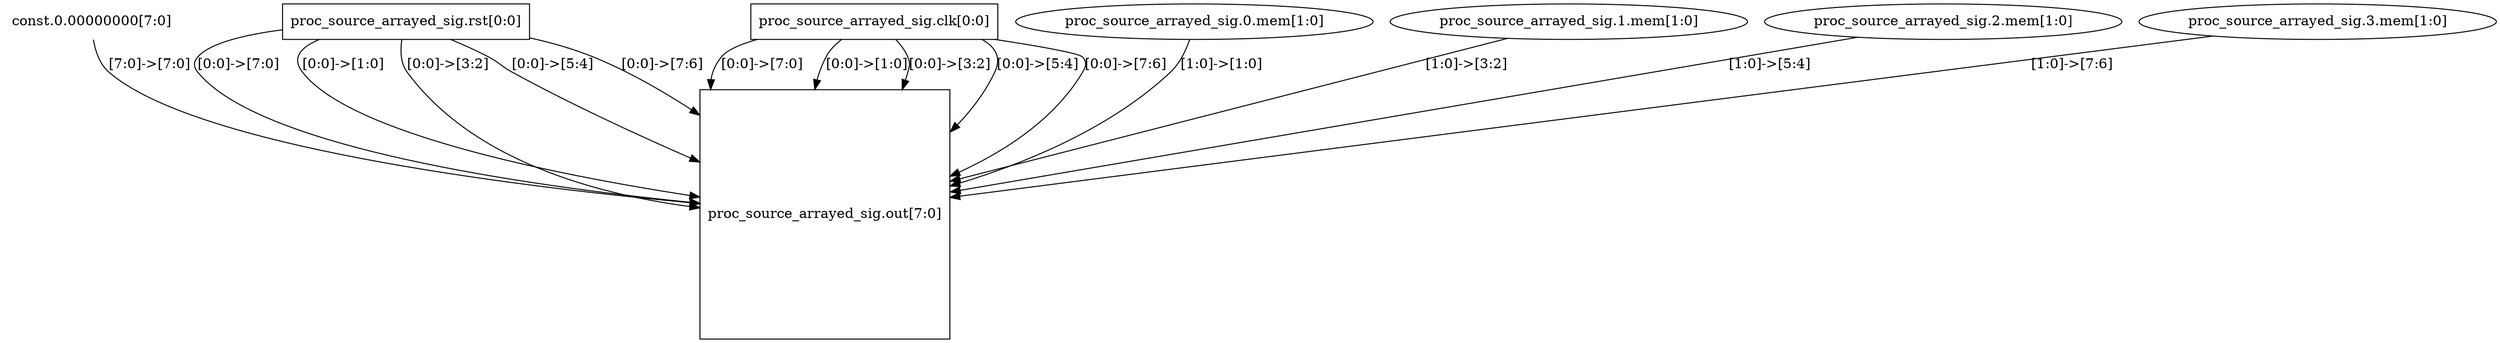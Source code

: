 digraph G {
	"const.0.00000000" [shape=none, label="const.0.00000000[7:0]"];
	"const.0.00000000" -> "proc_source_arrayed_sig.out"[label="[7:0]->[7:0]"];
	"proc_source_arrayed_sig.rst" -> "proc_source_arrayed_sig.out"[label="[0:0]->[7:0]"];
	"proc_source_arrayed_sig.clk" -> "proc_source_arrayed_sig.out"[label="[0:0]->[7:0]"];
	"proc_source_arrayed_sig.0.mem" -> "proc_source_arrayed_sig.out"[label="[1:0]->[1:0]"];
	"proc_source_arrayed_sig.rst" -> "proc_source_arrayed_sig.out"[label="[0:0]->[1:0]"];
	"proc_source_arrayed_sig.clk" -> "proc_source_arrayed_sig.out"[label="[0:0]->[1:0]"];
	"proc_source_arrayed_sig.1.mem" -> "proc_source_arrayed_sig.out"[label="[1:0]->[3:2]"];
	"proc_source_arrayed_sig.rst" -> "proc_source_arrayed_sig.out"[label="[0:0]->[3:2]"];
	"proc_source_arrayed_sig.clk" -> "proc_source_arrayed_sig.out"[label="[0:0]->[3:2]"];
	"proc_source_arrayed_sig.2.mem" -> "proc_source_arrayed_sig.out"[label="[1:0]->[5:4]"];
	"proc_source_arrayed_sig.rst" -> "proc_source_arrayed_sig.out"[label="[0:0]->[5:4]"];
	"proc_source_arrayed_sig.clk" -> "proc_source_arrayed_sig.out"[label="[0:0]->[5:4]"];
	"proc_source_arrayed_sig.3.mem" -> "proc_source_arrayed_sig.out"[label="[1:0]->[7:6]"];
	"proc_source_arrayed_sig.rst" -> "proc_source_arrayed_sig.out"[label="[0:0]->[7:6]"];
	"proc_source_arrayed_sig.clk" -> "proc_source_arrayed_sig.out"[label="[0:0]->[7:6]"];
	"proc_source_arrayed_sig.clk" [shape=rectangle, label="proc_source_arrayed_sig.clk[0:0]"];
	"proc_source_arrayed_sig.0.mem" [shape=ellipse, label="proc_source_arrayed_sig.0.mem[1:0]"];
	"proc_source_arrayed_sig.1.mem" [shape=ellipse, label="proc_source_arrayed_sig.1.mem[1:0]"];
	"proc_source_arrayed_sig.2.mem" [shape=ellipse, label="proc_source_arrayed_sig.2.mem[1:0]"];
	"proc_source_arrayed_sig.3.mem" [shape=ellipse, label="proc_source_arrayed_sig.3.mem[1:0]"];
	"proc_source_arrayed_sig.out" [shape=square, label="proc_source_arrayed_sig.out[7:0]"];
	"proc_source_arrayed_sig.rst" [shape=rectangle, label="proc_source_arrayed_sig.rst[0:0]"];
}
